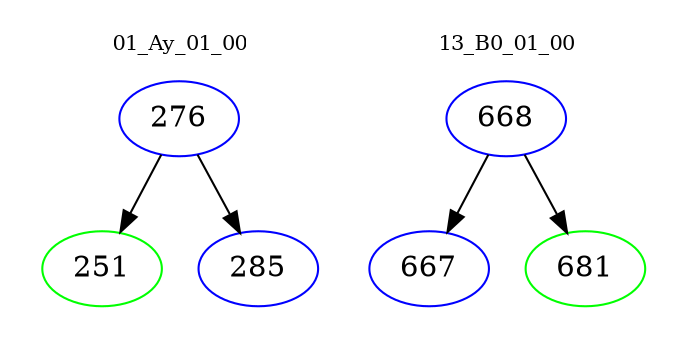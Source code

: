digraph{
subgraph cluster_0 {
color = white
label = "01_Ay_01_00";
fontsize=10;
T0_276 [label="276", color="blue"]
T0_276 -> T0_251 [color="black"]
T0_251 [label="251", color="green"]
T0_276 -> T0_285 [color="black"]
T0_285 [label="285", color="blue"]
}
subgraph cluster_1 {
color = white
label = "13_B0_01_00";
fontsize=10;
T1_668 [label="668", color="blue"]
T1_668 -> T1_667 [color="black"]
T1_667 [label="667", color="blue"]
T1_668 -> T1_681 [color="black"]
T1_681 [label="681", color="green"]
}
}
